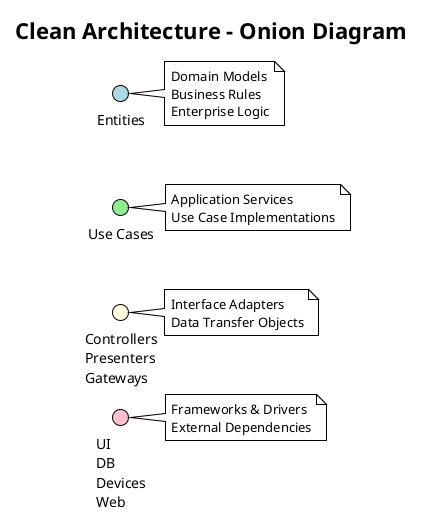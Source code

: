 @startuml
!theme plain
title Clean Architecture - Onion Diagram

circle "Entities" as E #LightBlue
circle "Use Cases" as UC #LightGreen
circle "Controllers\nPresenters\nGateways" as CPG #LightYellow
circle "UI\nDB\nDevices\nWeb" as External #Pink

E -[hidden]-> UC
UC -[hidden]-> CPG
CPG -[hidden]-> External

note right of E : Domain Models\nBusiness Rules\nEnterprise Logic
note right of UC : Application Services\nUse Case Implementations
note right of CPG : Interface Adapters\nData Transfer Objects
note right of External : Frameworks & Drivers\nExternal Dependencies

@enduml